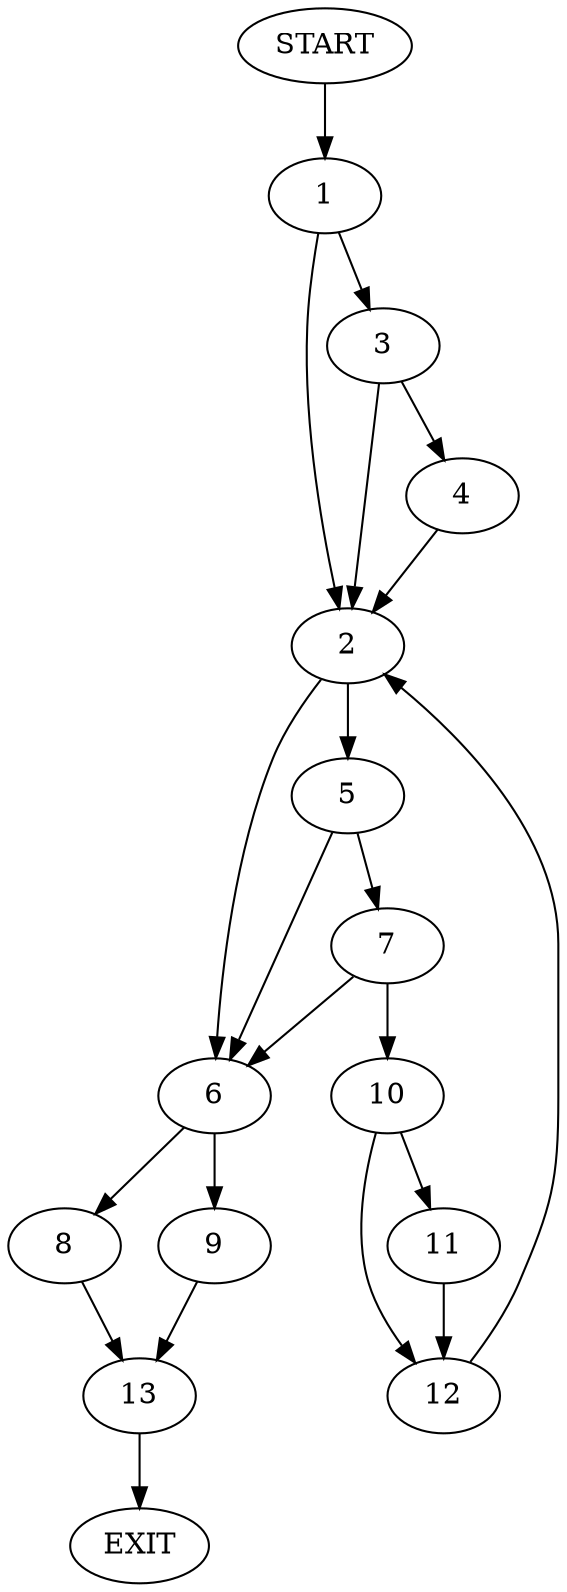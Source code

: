 digraph {
0 [label="START"];
1;
2;
3;
4;
5;
6;
7;
8;
9;
10;
11;
12;
13;
14 [label="EXIT"];
0 -> 1;
1 -> 2;
1 -> 3;
3 -> 2;
3 -> 4;
2 -> 5;
2 -> 6;
4 -> 2;
5 -> 7;
5 -> 6;
6 -> 8;
6 -> 9;
7 -> 10;
7 -> 6;
10 -> 11;
10 -> 12;
11 -> 12;
12 -> 2;
9 -> 13;
8 -> 13;
13 -> 14;
}